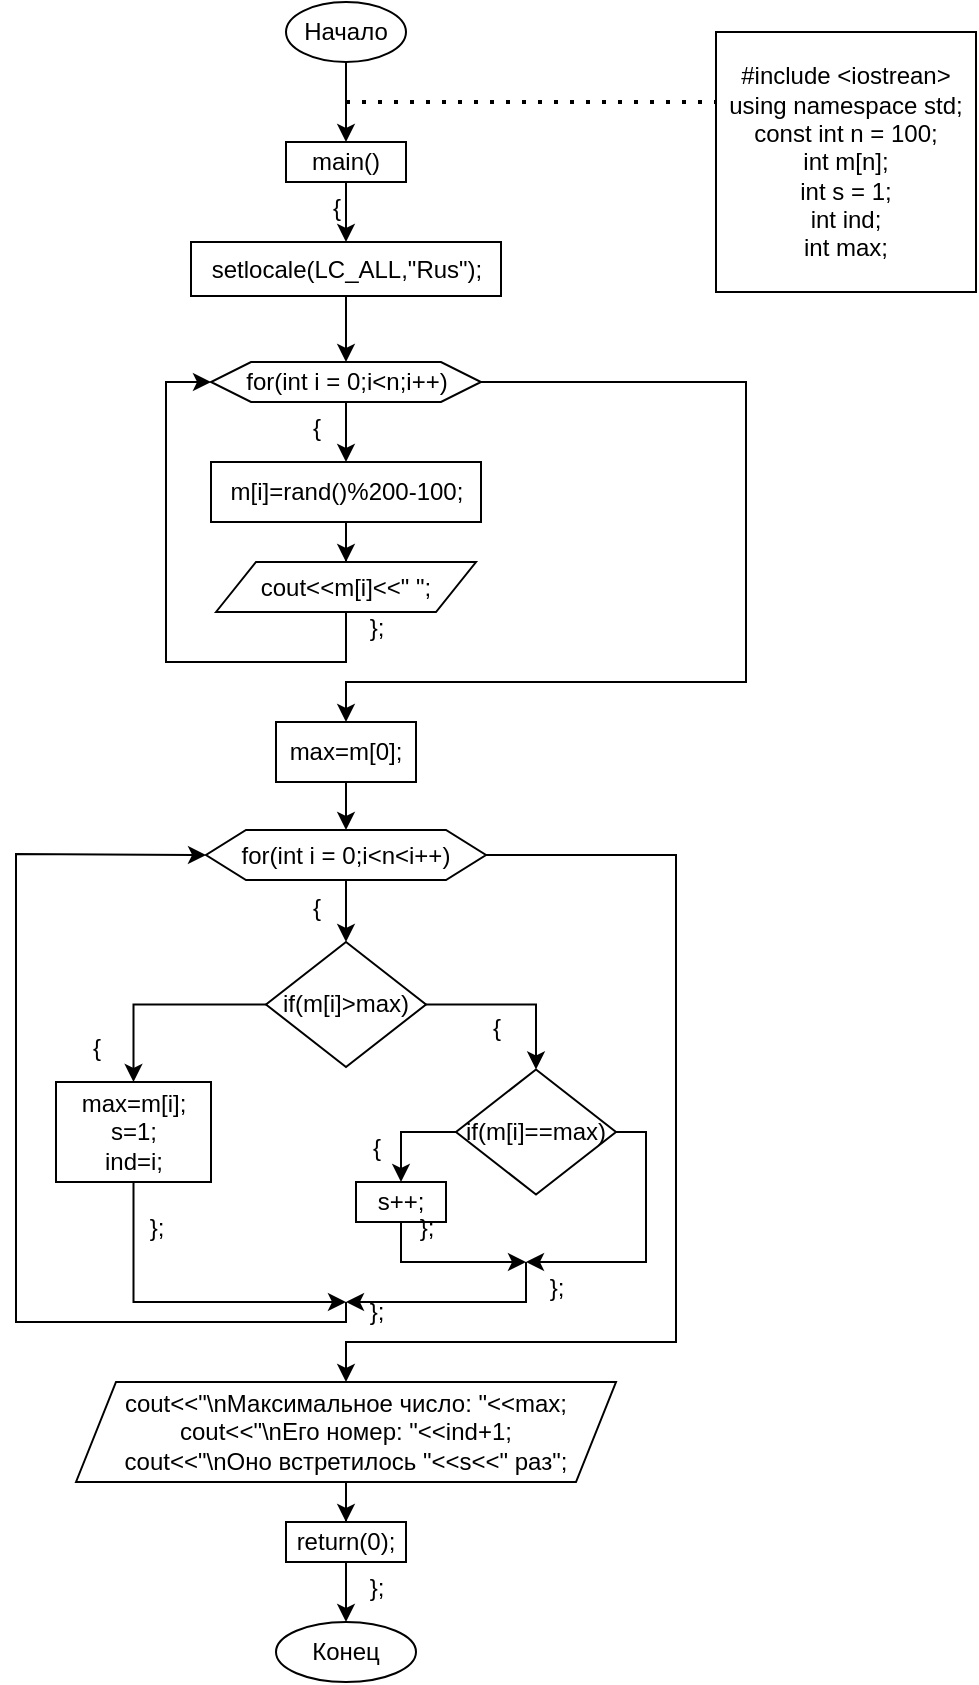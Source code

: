 <mxfile version="22.1.2" type="device">
  <diagram id="C5RBs43oDa-KdzZeNtuy" name="Page-1">
    <mxGraphModel dx="1701" dy="819" grid="1" gridSize="10" guides="1" tooltips="1" connect="1" arrows="1" fold="1" page="1" pageScale="1" pageWidth="827" pageHeight="1169" math="0" shadow="0">
      <root>
        <mxCell id="WIyWlLk6GJQsqaUBKTNV-0" />
        <mxCell id="WIyWlLk6GJQsqaUBKTNV-1" parent="WIyWlLk6GJQsqaUBKTNV-0" />
        <mxCell id="r2rGr2ndN1x2NTgISfwi-3" value="" style="edgeStyle=orthogonalEdgeStyle;rounded=0;orthogonalLoop=1;jettySize=auto;html=1;" edge="1" parent="WIyWlLk6GJQsqaUBKTNV-1" source="r2rGr2ndN1x2NTgISfwi-1" target="r2rGr2ndN1x2NTgISfwi-2">
          <mxGeometry relative="1" as="geometry" />
        </mxCell>
        <mxCell id="r2rGr2ndN1x2NTgISfwi-1" value="Начало" style="ellipse;whiteSpace=wrap;html=1;" vertex="1" parent="WIyWlLk6GJQsqaUBKTNV-1">
          <mxGeometry x="335" y="50" width="60" height="30" as="geometry" />
        </mxCell>
        <mxCell id="r2rGr2ndN1x2NTgISfwi-7" value="" style="edgeStyle=orthogonalEdgeStyle;rounded=0;orthogonalLoop=1;jettySize=auto;html=1;" edge="1" parent="WIyWlLk6GJQsqaUBKTNV-1" source="r2rGr2ndN1x2NTgISfwi-2" target="r2rGr2ndN1x2NTgISfwi-6">
          <mxGeometry relative="1" as="geometry" />
        </mxCell>
        <mxCell id="r2rGr2ndN1x2NTgISfwi-2" value="main()" style="whiteSpace=wrap;html=1;" vertex="1" parent="WIyWlLk6GJQsqaUBKTNV-1">
          <mxGeometry x="335" y="120" width="60" height="20" as="geometry" />
        </mxCell>
        <mxCell id="r2rGr2ndN1x2NTgISfwi-4" value="" style="endArrow=none;dashed=1;html=1;dashPattern=1 3;strokeWidth=2;rounded=0;entryX=0;entryY=0.269;entryDx=0;entryDy=0;entryPerimeter=0;" edge="1" parent="WIyWlLk6GJQsqaUBKTNV-1" target="r2rGr2ndN1x2NTgISfwi-5">
          <mxGeometry width="50" height="50" relative="1" as="geometry">
            <mxPoint x="365" y="100" as="sourcePoint" />
            <mxPoint x="540" y="100" as="targetPoint" />
          </mxGeometry>
        </mxCell>
        <mxCell id="r2rGr2ndN1x2NTgISfwi-5" value="#include &amp;lt;iostrean&amp;gt;&lt;br&gt;using namespace std;&lt;br&gt;const int n = 100;&lt;br&gt;int m[n];&lt;br&gt;int s = 1;&lt;br&gt;int ind;&lt;br&gt;int max;" style="whiteSpace=wrap;html=1;aspect=fixed;" vertex="1" parent="WIyWlLk6GJQsqaUBKTNV-1">
          <mxGeometry x="550" y="65" width="130" height="130" as="geometry" />
        </mxCell>
        <mxCell id="r2rGr2ndN1x2NTgISfwi-11" value="" style="edgeStyle=orthogonalEdgeStyle;rounded=0;orthogonalLoop=1;jettySize=auto;html=1;" edge="1" parent="WIyWlLk6GJQsqaUBKTNV-1" source="r2rGr2ndN1x2NTgISfwi-6" target="r2rGr2ndN1x2NTgISfwi-10">
          <mxGeometry relative="1" as="geometry" />
        </mxCell>
        <mxCell id="r2rGr2ndN1x2NTgISfwi-6" value="setlocale(LC_ALL,&quot;Rus&quot;);" style="whiteSpace=wrap;html=1;" vertex="1" parent="WIyWlLk6GJQsqaUBKTNV-1">
          <mxGeometry x="287.5" y="170" width="155" height="27" as="geometry" />
        </mxCell>
        <mxCell id="r2rGr2ndN1x2NTgISfwi-13" value="" style="edgeStyle=orthogonalEdgeStyle;rounded=0;orthogonalLoop=1;jettySize=auto;html=1;" edge="1" parent="WIyWlLk6GJQsqaUBKTNV-1" source="r2rGr2ndN1x2NTgISfwi-10" target="r2rGr2ndN1x2NTgISfwi-12">
          <mxGeometry relative="1" as="geometry" />
        </mxCell>
        <mxCell id="r2rGr2ndN1x2NTgISfwi-18" value="" style="edgeStyle=orthogonalEdgeStyle;rounded=0;orthogonalLoop=1;jettySize=auto;html=1;" edge="1" parent="WIyWlLk6GJQsqaUBKTNV-1" source="r2rGr2ndN1x2NTgISfwi-10" target="r2rGr2ndN1x2NTgISfwi-17">
          <mxGeometry relative="1" as="geometry">
            <Array as="points">
              <mxPoint x="565" y="240" />
              <mxPoint x="565" y="390" />
              <mxPoint x="365" y="390" />
            </Array>
          </mxGeometry>
        </mxCell>
        <mxCell id="r2rGr2ndN1x2NTgISfwi-10" value="for(int i = 0;i&amp;lt;n;i++)" style="shape=hexagon;perimeter=hexagonPerimeter2;whiteSpace=wrap;html=1;fixedSize=1;" vertex="1" parent="WIyWlLk6GJQsqaUBKTNV-1">
          <mxGeometry x="297.5" y="230" width="135" height="20" as="geometry" />
        </mxCell>
        <mxCell id="r2rGr2ndN1x2NTgISfwi-15" value="" style="edgeStyle=orthogonalEdgeStyle;rounded=0;orthogonalLoop=1;jettySize=auto;html=1;" edge="1" parent="WIyWlLk6GJQsqaUBKTNV-1" source="r2rGr2ndN1x2NTgISfwi-12" target="r2rGr2ndN1x2NTgISfwi-14">
          <mxGeometry relative="1" as="geometry" />
        </mxCell>
        <mxCell id="r2rGr2ndN1x2NTgISfwi-12" value="m[i]=rand()%200-100;" style="whiteSpace=wrap;html=1;" vertex="1" parent="WIyWlLk6GJQsqaUBKTNV-1">
          <mxGeometry x="297.5" y="280" width="135" height="30" as="geometry" />
        </mxCell>
        <mxCell id="r2rGr2ndN1x2NTgISfwi-16" style="edgeStyle=orthogonalEdgeStyle;rounded=0;orthogonalLoop=1;jettySize=auto;html=1;entryX=0;entryY=0.5;entryDx=0;entryDy=0;" edge="1" parent="WIyWlLk6GJQsqaUBKTNV-1" source="r2rGr2ndN1x2NTgISfwi-14" target="r2rGr2ndN1x2NTgISfwi-10">
          <mxGeometry relative="1" as="geometry">
            <Array as="points">
              <mxPoint x="365" y="380" />
              <mxPoint x="275" y="380" />
              <mxPoint x="275" y="240" />
            </Array>
          </mxGeometry>
        </mxCell>
        <mxCell id="r2rGr2ndN1x2NTgISfwi-14" value="cout&amp;lt;&amp;lt;m[i]&amp;lt;&amp;lt;&quot; &quot;;" style="shape=parallelogram;perimeter=parallelogramPerimeter;whiteSpace=wrap;html=1;fixedSize=1;" vertex="1" parent="WIyWlLk6GJQsqaUBKTNV-1">
          <mxGeometry x="300" y="330" width="130" height="25" as="geometry" />
        </mxCell>
        <mxCell id="r2rGr2ndN1x2NTgISfwi-20" value="" style="edgeStyle=orthogonalEdgeStyle;rounded=0;orthogonalLoop=1;jettySize=auto;html=1;" edge="1" parent="WIyWlLk6GJQsqaUBKTNV-1" source="r2rGr2ndN1x2NTgISfwi-17" target="r2rGr2ndN1x2NTgISfwi-19">
          <mxGeometry relative="1" as="geometry" />
        </mxCell>
        <mxCell id="r2rGr2ndN1x2NTgISfwi-17" value="max=m[0];" style="whiteSpace=wrap;html=1;" vertex="1" parent="WIyWlLk6GJQsqaUBKTNV-1">
          <mxGeometry x="330" y="410" width="70" height="30" as="geometry" />
        </mxCell>
        <mxCell id="r2rGr2ndN1x2NTgISfwi-22" value="" style="edgeStyle=orthogonalEdgeStyle;rounded=0;orthogonalLoop=1;jettySize=auto;html=1;" edge="1" parent="WIyWlLk6GJQsqaUBKTNV-1" source="r2rGr2ndN1x2NTgISfwi-19" target="r2rGr2ndN1x2NTgISfwi-21">
          <mxGeometry relative="1" as="geometry" />
        </mxCell>
        <mxCell id="r2rGr2ndN1x2NTgISfwi-58" style="edgeStyle=orthogonalEdgeStyle;rounded=0;orthogonalLoop=1;jettySize=auto;html=1;entryX=0.5;entryY=0;entryDx=0;entryDy=0;exitX=1;exitY=0.5;exitDx=0;exitDy=0;" edge="1" parent="WIyWlLk6GJQsqaUBKTNV-1" source="r2rGr2ndN1x2NTgISfwi-19" target="r2rGr2ndN1x2NTgISfwi-43">
          <mxGeometry relative="1" as="geometry">
            <Array as="points">
              <mxPoint x="530" y="477" />
              <mxPoint x="530" y="720" />
              <mxPoint x="365" y="720" />
            </Array>
          </mxGeometry>
        </mxCell>
        <mxCell id="r2rGr2ndN1x2NTgISfwi-19" value="for(int i = 0;i&amp;lt;n&amp;lt;i++)" style="shape=hexagon;perimeter=hexagonPerimeter2;whiteSpace=wrap;html=1;fixedSize=1;" vertex="1" parent="WIyWlLk6GJQsqaUBKTNV-1">
          <mxGeometry x="295" y="464" width="140" height="25" as="geometry" />
        </mxCell>
        <mxCell id="r2rGr2ndN1x2NTgISfwi-24" value="" style="edgeStyle=orthogonalEdgeStyle;rounded=0;orthogonalLoop=1;jettySize=auto;html=1;" edge="1" parent="WIyWlLk6GJQsqaUBKTNV-1" source="r2rGr2ndN1x2NTgISfwi-21" target="r2rGr2ndN1x2NTgISfwi-23">
          <mxGeometry relative="1" as="geometry" />
        </mxCell>
        <mxCell id="r2rGr2ndN1x2NTgISfwi-29" value="" style="edgeStyle=orthogonalEdgeStyle;rounded=0;orthogonalLoop=1;jettySize=auto;html=1;" edge="1" parent="WIyWlLk6GJQsqaUBKTNV-1" source="r2rGr2ndN1x2NTgISfwi-21" target="r2rGr2ndN1x2NTgISfwi-28">
          <mxGeometry relative="1" as="geometry" />
        </mxCell>
        <mxCell id="r2rGr2ndN1x2NTgISfwi-21" value="if(m[i]&amp;gt;max)" style="rhombus;whiteSpace=wrap;html=1;" vertex="1" parent="WIyWlLk6GJQsqaUBKTNV-1">
          <mxGeometry x="325" y="520" width="80" height="62.5" as="geometry" />
        </mxCell>
        <mxCell id="r2rGr2ndN1x2NTgISfwi-52" style="edgeStyle=orthogonalEdgeStyle;rounded=0;orthogonalLoop=1;jettySize=auto;html=1;" edge="1" parent="WIyWlLk6GJQsqaUBKTNV-1" source="r2rGr2ndN1x2NTgISfwi-23">
          <mxGeometry relative="1" as="geometry">
            <mxPoint x="365" y="700" as="targetPoint" />
            <Array as="points">
              <mxPoint x="259" y="700" />
            </Array>
          </mxGeometry>
        </mxCell>
        <mxCell id="r2rGr2ndN1x2NTgISfwi-23" value="max=m[i];&lt;br&gt;s=1;&lt;br&gt;ind=i;" style="whiteSpace=wrap;html=1;" vertex="1" parent="WIyWlLk6GJQsqaUBKTNV-1">
          <mxGeometry x="220" y="590" width="77.5" height="50" as="geometry" />
        </mxCell>
        <mxCell id="r2rGr2ndN1x2NTgISfwi-35" style="edgeStyle=orthogonalEdgeStyle;rounded=0;orthogonalLoop=1;jettySize=auto;html=1;entryX=0.5;entryY=0;entryDx=0;entryDy=0;" edge="1" parent="WIyWlLk6GJQsqaUBKTNV-1" source="r2rGr2ndN1x2NTgISfwi-28" target="r2rGr2ndN1x2NTgISfwi-33">
          <mxGeometry relative="1" as="geometry" />
        </mxCell>
        <mxCell id="r2rGr2ndN1x2NTgISfwi-49" style="edgeStyle=orthogonalEdgeStyle;rounded=0;orthogonalLoop=1;jettySize=auto;html=1;" edge="1" parent="WIyWlLk6GJQsqaUBKTNV-1" source="r2rGr2ndN1x2NTgISfwi-28">
          <mxGeometry relative="1" as="geometry">
            <mxPoint x="455" y="680" as="targetPoint" />
            <Array as="points">
              <mxPoint x="515" y="615" />
              <mxPoint x="515" y="680" />
            </Array>
          </mxGeometry>
        </mxCell>
        <mxCell id="r2rGr2ndN1x2NTgISfwi-28" value="if(m[i]==max)" style="rhombus;whiteSpace=wrap;html=1;" vertex="1" parent="WIyWlLk6GJQsqaUBKTNV-1">
          <mxGeometry x="420" y="583.75" width="80" height="62.5" as="geometry" />
        </mxCell>
        <mxCell id="r2rGr2ndN1x2NTgISfwi-50" style="edgeStyle=orthogonalEdgeStyle;rounded=0;orthogonalLoop=1;jettySize=auto;html=1;" edge="1" parent="WIyWlLk6GJQsqaUBKTNV-1" source="r2rGr2ndN1x2NTgISfwi-33">
          <mxGeometry relative="1" as="geometry">
            <mxPoint x="455" y="680" as="targetPoint" />
            <Array as="points">
              <mxPoint x="392" y="680" />
            </Array>
          </mxGeometry>
        </mxCell>
        <mxCell id="r2rGr2ndN1x2NTgISfwi-33" value="s++;" style="rounded=0;whiteSpace=wrap;html=1;" vertex="1" parent="WIyWlLk6GJQsqaUBKTNV-1">
          <mxGeometry x="370" y="640" width="45" height="20" as="geometry" />
        </mxCell>
        <mxCell id="r2rGr2ndN1x2NTgISfwi-41" value="" style="endArrow=classic;html=1;rounded=0;entryX=0;entryY=0.5;entryDx=0;entryDy=0;" edge="1" parent="WIyWlLk6GJQsqaUBKTNV-1" target="r2rGr2ndN1x2NTgISfwi-19">
          <mxGeometry width="50" height="50" relative="1" as="geometry">
            <mxPoint x="365" y="700" as="sourcePoint" />
            <mxPoint x="355" y="730" as="targetPoint" />
            <Array as="points">
              <mxPoint x="365" y="710" />
              <mxPoint x="280" y="710" />
              <mxPoint x="200" y="710" />
              <mxPoint x="200" y="476" />
            </Array>
          </mxGeometry>
        </mxCell>
        <mxCell id="r2rGr2ndN1x2NTgISfwi-45" value="" style="edgeStyle=orthogonalEdgeStyle;rounded=0;orthogonalLoop=1;jettySize=auto;html=1;" edge="1" parent="WIyWlLk6GJQsqaUBKTNV-1" source="r2rGr2ndN1x2NTgISfwi-43" target="r2rGr2ndN1x2NTgISfwi-44">
          <mxGeometry relative="1" as="geometry" />
        </mxCell>
        <mxCell id="r2rGr2ndN1x2NTgISfwi-43" value="cout&amp;lt;&amp;lt;&quot;\nМаксимальное число: &quot;&amp;lt;&amp;lt;max;&lt;br&gt;cout&amp;lt;&amp;lt;&quot;\nЕго номер: &quot;&amp;lt;&amp;lt;ind+1;&lt;br&gt;cout&amp;lt;&amp;lt;&quot;\nОно встретилось &quot;&amp;lt;&amp;lt;s&amp;lt;&amp;lt;&quot; раз&quot;;" style="shape=parallelogram;perimeter=parallelogramPerimeter;whiteSpace=wrap;html=1;fixedSize=1;" vertex="1" parent="WIyWlLk6GJQsqaUBKTNV-1">
          <mxGeometry x="230" y="740" width="270" height="50" as="geometry" />
        </mxCell>
        <mxCell id="r2rGr2ndN1x2NTgISfwi-47" value="" style="edgeStyle=orthogonalEdgeStyle;rounded=0;orthogonalLoop=1;jettySize=auto;html=1;" edge="1" parent="WIyWlLk6GJQsqaUBKTNV-1" source="r2rGr2ndN1x2NTgISfwi-44" target="r2rGr2ndN1x2NTgISfwi-46">
          <mxGeometry relative="1" as="geometry" />
        </mxCell>
        <mxCell id="r2rGr2ndN1x2NTgISfwi-44" value="return(0);" style="whiteSpace=wrap;html=1;" vertex="1" parent="WIyWlLk6GJQsqaUBKTNV-1">
          <mxGeometry x="335" y="810" width="60" height="20" as="geometry" />
        </mxCell>
        <mxCell id="r2rGr2ndN1x2NTgISfwi-46" value="Конец" style="ellipse;whiteSpace=wrap;html=1;" vertex="1" parent="WIyWlLk6GJQsqaUBKTNV-1">
          <mxGeometry x="330" y="860" width="70" height="30" as="geometry" />
        </mxCell>
        <mxCell id="r2rGr2ndN1x2NTgISfwi-53" value="" style="endArrow=classic;html=1;rounded=0;" edge="1" parent="WIyWlLk6GJQsqaUBKTNV-1">
          <mxGeometry width="50" height="50" relative="1" as="geometry">
            <mxPoint x="455" y="680" as="sourcePoint" />
            <mxPoint x="365" y="700" as="targetPoint" />
            <Array as="points">
              <mxPoint x="455" y="700" />
            </Array>
          </mxGeometry>
        </mxCell>
        <mxCell id="r2rGr2ndN1x2NTgISfwi-54" value="{" style="text;html=1;align=center;verticalAlign=middle;resizable=0;points=[];autosize=1;strokeColor=none;fillColor=none;" vertex="1" parent="WIyWlLk6GJQsqaUBKTNV-1">
          <mxGeometry x="345" y="138" width="30" height="30" as="geometry" />
        </mxCell>
        <mxCell id="r2rGr2ndN1x2NTgISfwi-55" value="{" style="text;html=1;align=center;verticalAlign=middle;resizable=0;points=[];autosize=1;strokeColor=none;fillColor=none;" vertex="1" parent="WIyWlLk6GJQsqaUBKTNV-1">
          <mxGeometry x="335" y="248" width="30" height="30" as="geometry" />
        </mxCell>
        <mxCell id="r2rGr2ndN1x2NTgISfwi-56" value="};" style="text;html=1;align=center;verticalAlign=middle;resizable=0;points=[];autosize=1;strokeColor=none;fillColor=none;" vertex="1" parent="WIyWlLk6GJQsqaUBKTNV-1">
          <mxGeometry x="365" y="348" width="30" height="30" as="geometry" />
        </mxCell>
        <mxCell id="r2rGr2ndN1x2NTgISfwi-57" value="{" style="text;html=1;align=center;verticalAlign=middle;resizable=0;points=[];autosize=1;strokeColor=none;fillColor=none;" vertex="1" parent="WIyWlLk6GJQsqaUBKTNV-1">
          <mxGeometry x="335" y="488" width="30" height="30" as="geometry" />
        </mxCell>
        <mxCell id="r2rGr2ndN1x2NTgISfwi-59" value="};" style="text;html=1;align=center;verticalAlign=middle;resizable=0;points=[];autosize=1;strokeColor=none;fillColor=none;" vertex="1" parent="WIyWlLk6GJQsqaUBKTNV-1">
          <mxGeometry x="365" y="690" width="30" height="30" as="geometry" />
        </mxCell>
        <mxCell id="r2rGr2ndN1x2NTgISfwi-61" value="};" style="text;html=1;align=center;verticalAlign=middle;resizable=0;points=[];autosize=1;strokeColor=none;fillColor=none;" vertex="1" parent="WIyWlLk6GJQsqaUBKTNV-1">
          <mxGeometry x="365" y="828" width="30" height="30" as="geometry" />
        </mxCell>
        <mxCell id="r2rGr2ndN1x2NTgISfwi-62" value="{" style="text;html=1;align=center;verticalAlign=middle;resizable=0;points=[];autosize=1;strokeColor=none;fillColor=none;" vertex="1" parent="WIyWlLk6GJQsqaUBKTNV-1">
          <mxGeometry x="225" y="558" width="30" height="30" as="geometry" />
        </mxCell>
        <mxCell id="r2rGr2ndN1x2NTgISfwi-63" value="};" style="text;html=1;align=center;verticalAlign=middle;resizable=0;points=[];autosize=1;strokeColor=none;fillColor=none;" vertex="1" parent="WIyWlLk6GJQsqaUBKTNV-1">
          <mxGeometry x="255" y="648" width="30" height="30" as="geometry" />
        </mxCell>
        <mxCell id="r2rGr2ndN1x2NTgISfwi-64" value="{" style="text;html=1;align=center;verticalAlign=middle;resizable=0;points=[];autosize=1;strokeColor=none;fillColor=none;" vertex="1" parent="WIyWlLk6GJQsqaUBKTNV-1">
          <mxGeometry x="425" y="548" width="30" height="30" as="geometry" />
        </mxCell>
        <mxCell id="r2rGr2ndN1x2NTgISfwi-65" value="};" style="text;html=1;align=center;verticalAlign=middle;resizable=0;points=[];autosize=1;strokeColor=none;fillColor=none;" vertex="1" parent="WIyWlLk6GJQsqaUBKTNV-1">
          <mxGeometry x="455" y="678" width="30" height="30" as="geometry" />
        </mxCell>
        <mxCell id="r2rGr2ndN1x2NTgISfwi-66" value="{" style="text;html=1;align=center;verticalAlign=middle;resizable=0;points=[];autosize=1;strokeColor=none;fillColor=none;" vertex="1" parent="WIyWlLk6GJQsqaUBKTNV-1">
          <mxGeometry x="365" y="608" width="30" height="30" as="geometry" />
        </mxCell>
        <mxCell id="r2rGr2ndN1x2NTgISfwi-67" value="};" style="text;html=1;align=center;verticalAlign=middle;resizable=0;points=[];autosize=1;strokeColor=none;fillColor=none;" vertex="1" parent="WIyWlLk6GJQsqaUBKTNV-1">
          <mxGeometry x="390" y="648" width="30" height="30" as="geometry" />
        </mxCell>
      </root>
    </mxGraphModel>
  </diagram>
</mxfile>
